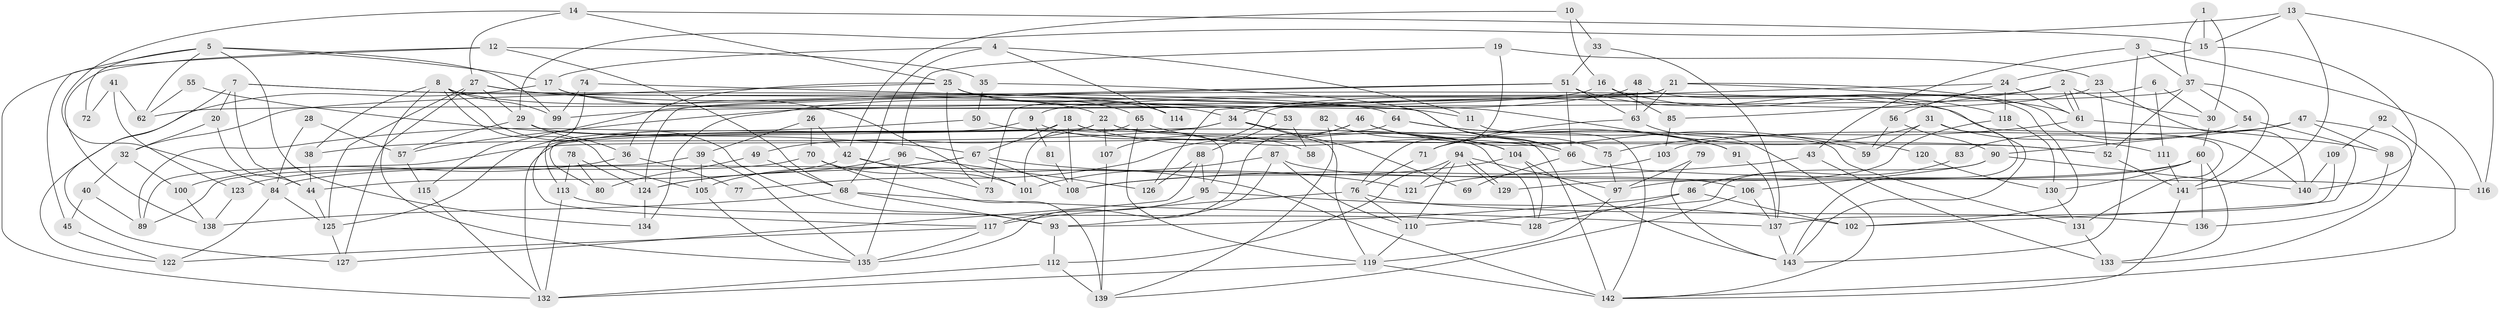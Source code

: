 // Generated by graph-tools (version 1.1) at 2025/02/03/09/25 03:02:13]
// undirected, 143 vertices, 286 edges
graph export_dot {
graph [start="1"]
  node [color=gray90,style=filled];
  1;
  2;
  3;
  4;
  5;
  6;
  7;
  8;
  9;
  10;
  11;
  12;
  13;
  14;
  15;
  16;
  17;
  18;
  19;
  20;
  21;
  22;
  23;
  24;
  25;
  26;
  27;
  28;
  29;
  30;
  31;
  32;
  33;
  34;
  35;
  36;
  37;
  38;
  39;
  40;
  41;
  42;
  43;
  44;
  45;
  46;
  47;
  48;
  49;
  50;
  51;
  52;
  53;
  54;
  55;
  56;
  57;
  58;
  59;
  60;
  61;
  62;
  63;
  64;
  65;
  66;
  67;
  68;
  69;
  70;
  71;
  72;
  73;
  74;
  75;
  76;
  77;
  78;
  79;
  80;
  81;
  82;
  83;
  84;
  85;
  86;
  87;
  88;
  89;
  90;
  91;
  92;
  93;
  94;
  95;
  96;
  97;
  98;
  99;
  100;
  101;
  102;
  103;
  104;
  105;
  106;
  107;
  108;
  109;
  110;
  111;
  112;
  113;
  114;
  115;
  116;
  117;
  118;
  119;
  120;
  121;
  122;
  123;
  124;
  125;
  126;
  127;
  128;
  129;
  130;
  131;
  132;
  133;
  134;
  135;
  136;
  137;
  138;
  139;
  140;
  141;
  142;
  143;
  1 -- 37;
  1 -- 15;
  1 -- 30;
  2 -- 61;
  2 -- 61;
  2 -- 30;
  2 -- 9;
  2 -- 85;
  3 -- 143;
  3 -- 37;
  3 -- 43;
  3 -- 116;
  4 -- 68;
  4 -- 17;
  4 -- 11;
  4 -- 114;
  5 -- 17;
  5 -- 132;
  5 -- 62;
  5 -- 72;
  5 -- 99;
  5 -- 134;
  6 -- 30;
  6 -- 107;
  6 -- 111;
  7 -- 127;
  7 -- 11;
  7 -- 20;
  7 -- 44;
  7 -- 64;
  8 -- 99;
  8 -- 135;
  8 -- 22;
  8 -- 38;
  8 -- 93;
  8 -- 105;
  9 -- 125;
  9 -- 58;
  9 -- 81;
  10 -- 42;
  10 -- 33;
  10 -- 16;
  11 -- 142;
  12 -- 45;
  12 -- 35;
  12 -- 68;
  12 -- 138;
  13 -- 15;
  13 -- 141;
  13 -- 29;
  13 -- 116;
  14 -- 27;
  14 -- 84;
  14 -- 15;
  14 -- 25;
  15 -- 140;
  15 -- 24;
  16 -- 118;
  16 -- 85;
  16 -- 99;
  17 -- 101;
  17 -- 122;
  17 -- 53;
  18 -- 108;
  18 -- 67;
  18 -- 95;
  18 -- 104;
  18 -- 117;
  19 -- 76;
  19 -- 96;
  19 -- 23;
  20 -- 32;
  20 -- 44;
  21 -- 63;
  21 -- 61;
  21 -- 62;
  21 -- 73;
  21 -- 140;
  22 -- 52;
  22 -- 49;
  22 -- 80;
  22 -- 107;
  22 -- 131;
  23 -- 34;
  23 -- 52;
  23 -- 140;
  24 -- 56;
  24 -- 61;
  24 -- 118;
  24 -- 126;
  25 -- 73;
  25 -- 32;
  25 -- 36;
  25 -- 65;
  25 -- 91;
  25 -- 114;
  26 -- 70;
  26 -- 42;
  26 -- 39;
  27 -- 131;
  27 -- 34;
  27 -- 29;
  27 -- 125;
  27 -- 127;
  28 -- 84;
  28 -- 57;
  29 -- 36;
  29 -- 57;
  29 -- 128;
  30 -- 60;
  31 -- 71;
  31 -- 143;
  31 -- 59;
  31 -- 111;
  32 -- 100;
  32 -- 40;
  33 -- 137;
  33 -- 51;
  34 -- 132;
  34 -- 38;
  34 -- 69;
  34 -- 119;
  34 -- 142;
  35 -- 50;
  35 -- 66;
  36 -- 77;
  36 -- 100;
  37 -- 57;
  37 -- 141;
  37 -- 52;
  37 -- 54;
  38 -- 44;
  39 -- 135;
  39 -- 89;
  39 -- 105;
  40 -- 89;
  40 -- 45;
  41 -- 123;
  41 -- 62;
  41 -- 72;
  42 -- 44;
  42 -- 142;
  42 -- 73;
  43 -- 133;
  43 -- 108;
  44 -- 125;
  45 -- 122;
  46 -- 135;
  46 -- 66;
  46 -- 59;
  46 -- 77;
  47 -- 90;
  47 -- 103;
  47 -- 98;
  47 -- 133;
  48 -- 134;
  48 -- 102;
  48 -- 63;
  49 -- 68;
  49 -- 80;
  50 -- 89;
  50 -- 52;
  51 -- 66;
  51 -- 63;
  51 -- 115;
  51 -- 124;
  51 -- 143;
  52 -- 141;
  53 -- 88;
  53 -- 58;
  54 -- 102;
  54 -- 83;
  55 -- 62;
  55 -- 67;
  56 -- 59;
  56 -- 90;
  57 -- 115;
  60 -- 97;
  60 -- 136;
  60 -- 84;
  60 -- 130;
  60 -- 133;
  61 -- 75;
  61 -- 98;
  63 -- 142;
  63 -- 71;
  64 -- 91;
  64 -- 89;
  64 -- 120;
  65 -- 119;
  65 -- 66;
  65 -- 101;
  66 -- 116;
  66 -- 69;
  67 -- 108;
  67 -- 105;
  67 -- 121;
  67 -- 124;
  68 -- 137;
  68 -- 93;
  68 -- 138;
  70 -- 101;
  70 -- 139;
  70 -- 123;
  71 -- 76;
  74 -- 99;
  74 -- 113;
  74 -- 75;
  75 -- 97;
  76 -- 110;
  76 -- 117;
  76 -- 136;
  78 -- 80;
  78 -- 124;
  78 -- 113;
  79 -- 143;
  79 -- 97;
  81 -- 108;
  82 -- 139;
  82 -- 104;
  83 -- 86;
  84 -- 125;
  84 -- 122;
  85 -- 103;
  86 -- 128;
  86 -- 93;
  86 -- 102;
  87 -- 110;
  87 -- 93;
  87 -- 101;
  87 -- 106;
  88 -- 95;
  88 -- 127;
  88 -- 126;
  90 -- 140;
  90 -- 110;
  90 -- 106;
  91 -- 137;
  92 -- 142;
  92 -- 109;
  93 -- 112;
  94 -- 129;
  94 -- 129;
  94 -- 97;
  94 -- 110;
  94 -- 112;
  94 -- 121;
  95 -- 117;
  95 -- 102;
  96 -- 124;
  96 -- 126;
  96 -- 135;
  97 -- 119;
  98 -- 136;
  100 -- 138;
  103 -- 121;
  104 -- 128;
  104 -- 108;
  104 -- 143;
  105 -- 135;
  106 -- 137;
  106 -- 139;
  107 -- 139;
  109 -- 140;
  109 -- 137;
  110 -- 119;
  111 -- 141;
  112 -- 132;
  112 -- 139;
  113 -- 132;
  113 -- 128;
  115 -- 132;
  117 -- 135;
  117 -- 122;
  118 -- 130;
  118 -- 129;
  119 -- 142;
  119 -- 132;
  120 -- 130;
  123 -- 138;
  124 -- 134;
  125 -- 127;
  130 -- 131;
  131 -- 133;
  137 -- 143;
  141 -- 142;
}
